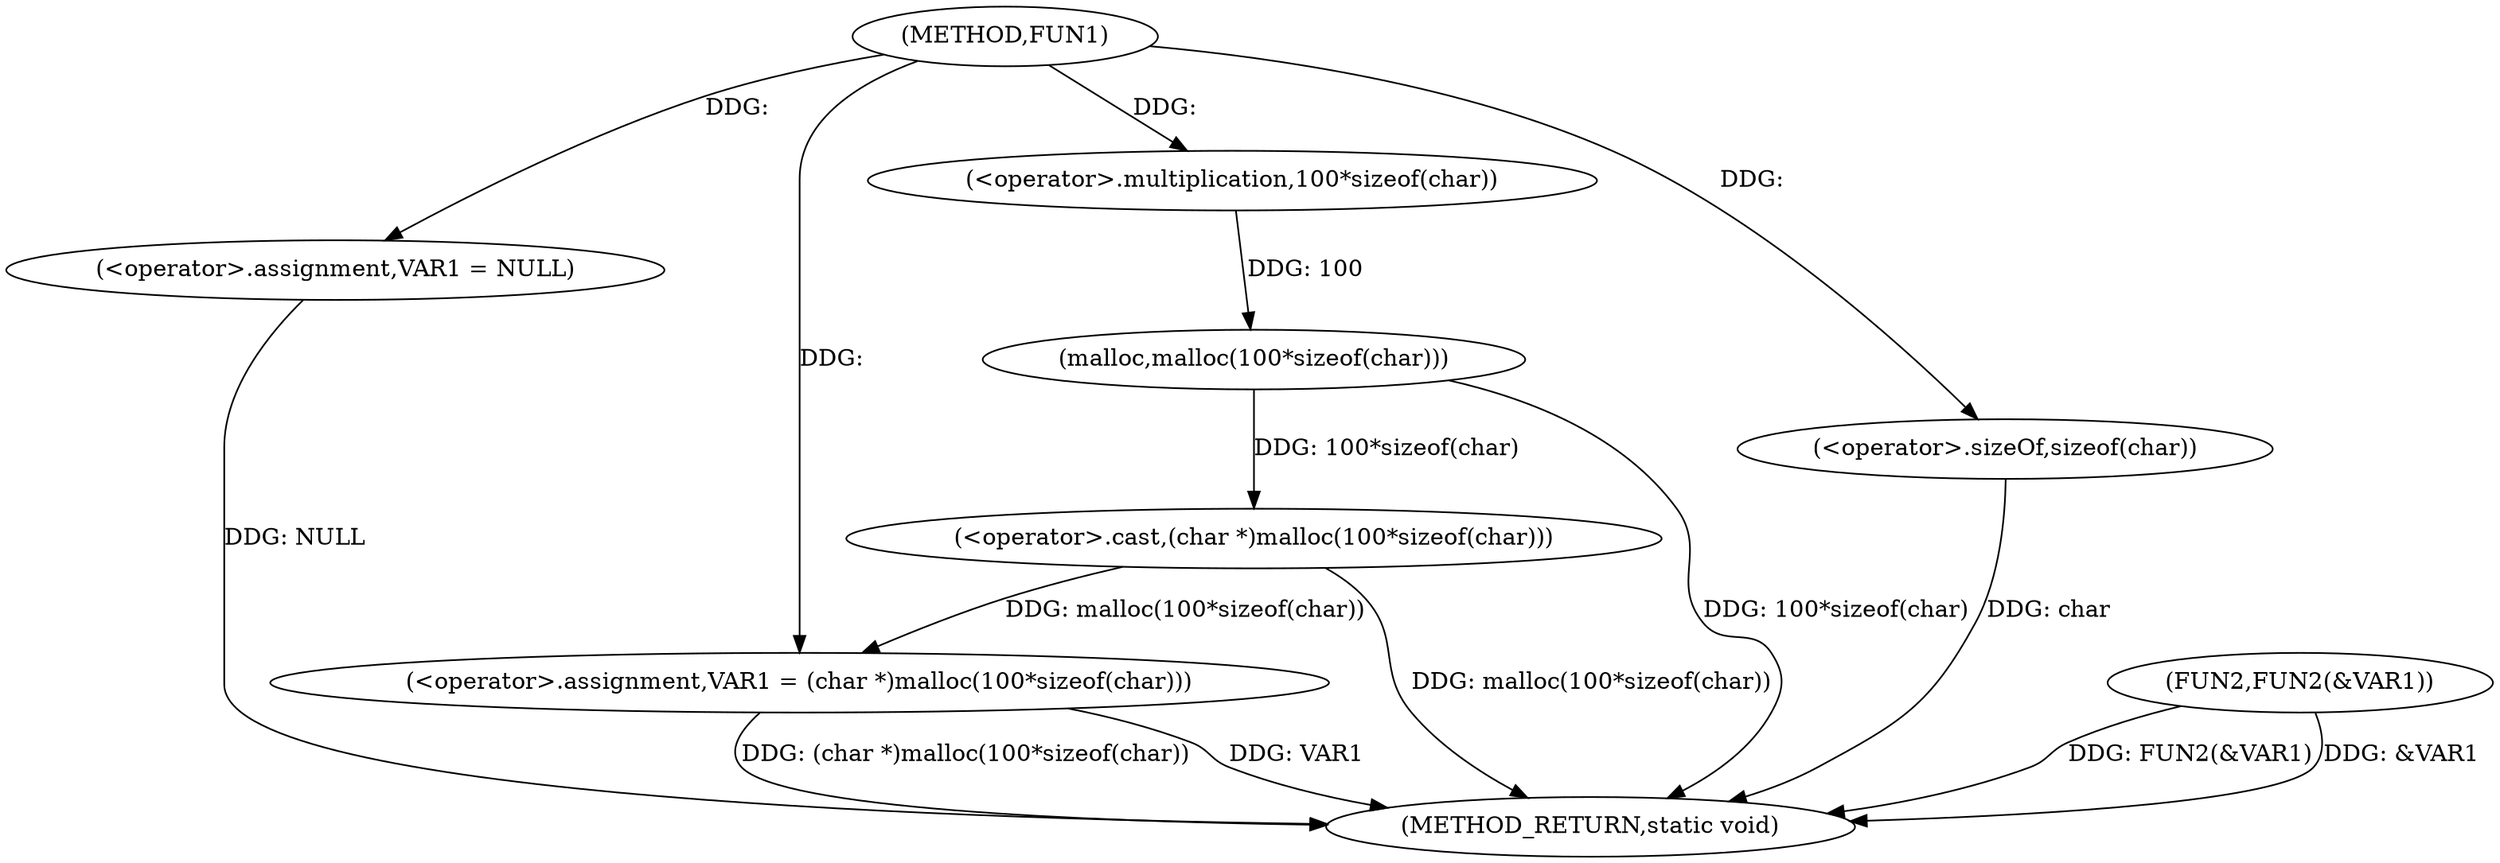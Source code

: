 digraph FUN1 {  
"1000100" [label = "(METHOD,FUN1)" ]
"1000118" [label = "(METHOD_RETURN,static void)" ]
"1000103" [label = "(<operator>.assignment,VAR1 = NULL)" ]
"1000106" [label = "(<operator>.assignment,VAR1 = (char *)malloc(100*sizeof(char)))" ]
"1000108" [label = "(<operator>.cast,(char *)malloc(100*sizeof(char)))" ]
"1000110" [label = "(malloc,malloc(100*sizeof(char)))" ]
"1000111" [label = "(<operator>.multiplication,100*sizeof(char))" ]
"1000113" [label = "(<operator>.sizeOf,sizeof(char))" ]
"1000115" [label = "(FUN2,FUN2(&VAR1))" ]
  "1000106" -> "1000118"  [ label = "DDG: (char *)malloc(100*sizeof(char))"] 
  "1000106" -> "1000118"  [ label = "DDG: VAR1"] 
  "1000103" -> "1000118"  [ label = "DDG: NULL"] 
  "1000113" -> "1000118"  [ label = "DDG: char"] 
  "1000115" -> "1000118"  [ label = "DDG: FUN2(&VAR1)"] 
  "1000108" -> "1000118"  [ label = "DDG: malloc(100*sizeof(char))"] 
  "1000110" -> "1000118"  [ label = "DDG: 100*sizeof(char)"] 
  "1000115" -> "1000118"  [ label = "DDG: &VAR1"] 
  "1000100" -> "1000103"  [ label = "DDG: "] 
  "1000108" -> "1000106"  [ label = "DDG: malloc(100*sizeof(char))"] 
  "1000100" -> "1000106"  [ label = "DDG: "] 
  "1000110" -> "1000108"  [ label = "DDG: 100*sizeof(char)"] 
  "1000111" -> "1000110"  [ label = "DDG: 100"] 
  "1000100" -> "1000111"  [ label = "DDG: "] 
  "1000100" -> "1000113"  [ label = "DDG: "] 
}
